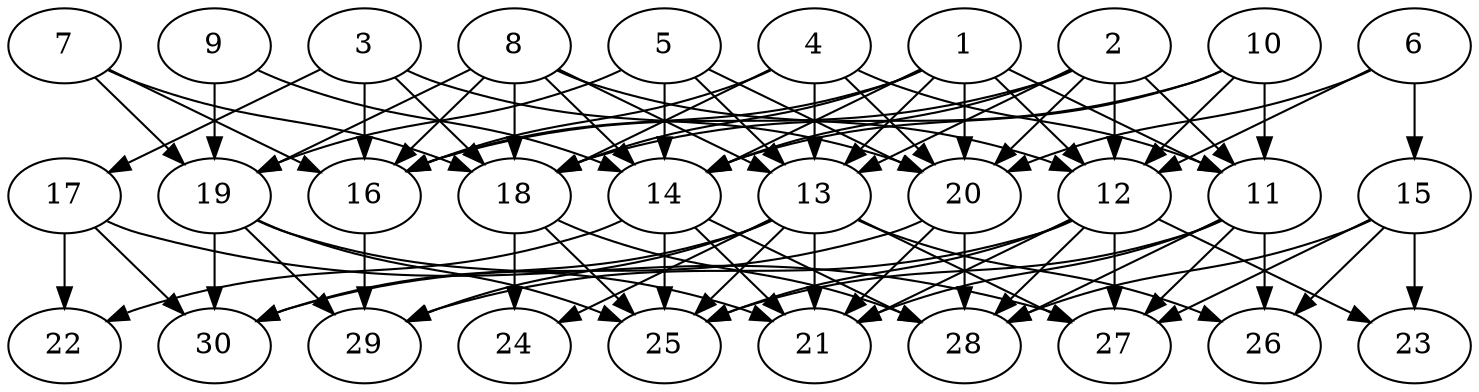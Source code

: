 // DAG automatically generated by daggen at Thu Oct  3 14:04:19 2019
// ./daggen --dot -n 30 --ccr 0.3 --fat 0.7 --regular 0.9 --density 0.6 --mindata 5242880 --maxdata 52428800 
digraph G {
  1 [size="29569707", alpha="0.15", expect_size="8870912"] 
  1 -> 11 [size ="8870912"]
  1 -> 12 [size ="8870912"]
  1 -> 13 [size ="8870912"]
  1 -> 14 [size ="8870912"]
  1 -> 16 [size ="8870912"]
  1 -> 18 [size ="8870912"]
  1 -> 20 [size ="8870912"]
  2 [size="147496960", alpha="0.14", expect_size="44249088"] 
  2 -> 11 [size ="44249088"]
  2 -> 12 [size ="44249088"]
  2 -> 13 [size ="44249088"]
  2 -> 14 [size ="44249088"]
  2 -> 16 [size ="44249088"]
  2 -> 20 [size ="44249088"]
  3 [size="93487787", alpha="0.01", expect_size="28046336"] 
  3 -> 16 [size ="28046336"]
  3 -> 17 [size ="28046336"]
  3 -> 18 [size ="28046336"]
  3 -> 20 [size ="28046336"]
  4 [size="126204587", alpha="0.07", expect_size="37861376"] 
  4 -> 11 [size ="37861376"]
  4 -> 13 [size ="37861376"]
  4 -> 16 [size ="37861376"]
  4 -> 18 [size ="37861376"]
  4 -> 20 [size ="37861376"]
  5 [size="45680640", alpha="0.02", expect_size="13704192"] 
  5 -> 13 [size ="13704192"]
  5 -> 14 [size ="13704192"]
  5 -> 19 [size ="13704192"]
  5 -> 20 [size ="13704192"]
  6 [size="119149227", alpha="0.06", expect_size="35744768"] 
  6 -> 12 [size ="35744768"]
  6 -> 15 [size ="35744768"]
  6 -> 20 [size ="35744768"]
  7 [size="77052587", alpha="0.00", expect_size="23115776"] 
  7 -> 16 [size ="23115776"]
  7 -> 18 [size ="23115776"]
  7 -> 19 [size ="23115776"]
  8 [size="48418133", alpha="0.10", expect_size="14525440"] 
  8 -> 12 [size ="14525440"]
  8 -> 13 [size ="14525440"]
  8 -> 14 [size ="14525440"]
  8 -> 16 [size ="14525440"]
  8 -> 18 [size ="14525440"]
  8 -> 19 [size ="14525440"]
  9 [size="138321920", alpha="0.16", expect_size="41496576"] 
  9 -> 14 [size ="41496576"]
  9 -> 19 [size ="41496576"]
  10 [size="130099200", alpha="0.14", expect_size="39029760"] 
  10 -> 11 [size ="39029760"]
  10 -> 12 [size ="39029760"]
  10 -> 14 [size ="39029760"]
  10 -> 18 [size ="39029760"]
  11 [size="83636907", alpha="0.04", expect_size="25091072"] 
  11 -> 21 [size ="25091072"]
  11 -> 25 [size ="25091072"]
  11 -> 26 [size ="25091072"]
  11 -> 27 [size ="25091072"]
  11 -> 28 [size ="25091072"]
  12 [size="44642987", alpha="0.13", expect_size="13392896"] 
  12 -> 21 [size ="13392896"]
  12 -> 23 [size ="13392896"]
  12 -> 25 [size ="13392896"]
  12 -> 27 [size ="13392896"]
  12 -> 28 [size ="13392896"]
  12 -> 29 [size ="13392896"]
  13 [size="153627307", alpha="0.19", expect_size="46088192"] 
  13 -> 21 [size ="46088192"]
  13 -> 24 [size ="46088192"]
  13 -> 25 [size ="46088192"]
  13 -> 26 [size ="46088192"]
  13 -> 27 [size ="46088192"]
  13 -> 29 [size ="46088192"]
  13 -> 30 [size ="46088192"]
  14 [size="160361813", alpha="0.11", expect_size="48108544"] 
  14 -> 21 [size ="48108544"]
  14 -> 22 [size ="48108544"]
  14 -> 25 [size ="48108544"]
  14 -> 28 [size ="48108544"]
  15 [size="61016747", alpha="0.13", expect_size="18305024"] 
  15 -> 23 [size ="18305024"]
  15 -> 26 [size ="18305024"]
  15 -> 27 [size ="18305024"]
  15 -> 28 [size ="18305024"]
  16 [size="78636373", alpha="0.17", expect_size="23590912"] 
  16 -> 29 [size ="23590912"]
  17 [size="127703040", alpha="0.08", expect_size="38310912"] 
  17 -> 22 [size ="38310912"]
  17 -> 27 [size ="38310912"]
  17 -> 30 [size ="38310912"]
  18 [size="130740907", alpha="0.02", expect_size="39222272"] 
  18 -> 24 [size ="39222272"]
  18 -> 25 [size ="39222272"]
  18 -> 28 [size ="39222272"]
  19 [size="49517227", alpha="0.13", expect_size="14855168"] 
  19 -> 21 [size ="14855168"]
  19 -> 25 [size ="14855168"]
  19 -> 29 [size ="14855168"]
  19 -> 30 [size ="14855168"]
  20 [size="19210240", alpha="0.19", expect_size="5763072"] 
  20 -> 21 [size ="5763072"]
  20 -> 28 [size ="5763072"]
  20 -> 30 [size ="5763072"]
  21 [size="125777920", alpha="0.07", expect_size="37733376"] 
  22 [size="160051200", alpha="0.12", expect_size="48015360"] 
  23 [size="107820373", alpha="0.06", expect_size="32346112"] 
  24 [size="98187947", alpha="0.14", expect_size="29456384"] 
  25 [size="27617280", alpha="0.06", expect_size="8285184"] 
  26 [size="132502187", alpha="0.10", expect_size="39750656"] 
  27 [size="107950080", alpha="0.03", expect_size="32385024"] 
  28 [size="169308160", alpha="0.19", expect_size="50792448"] 
  29 [size="31348053", alpha="0.10", expect_size="9404416"] 
  30 [size="130713600", alpha="0.16", expect_size="39214080"] 
}
